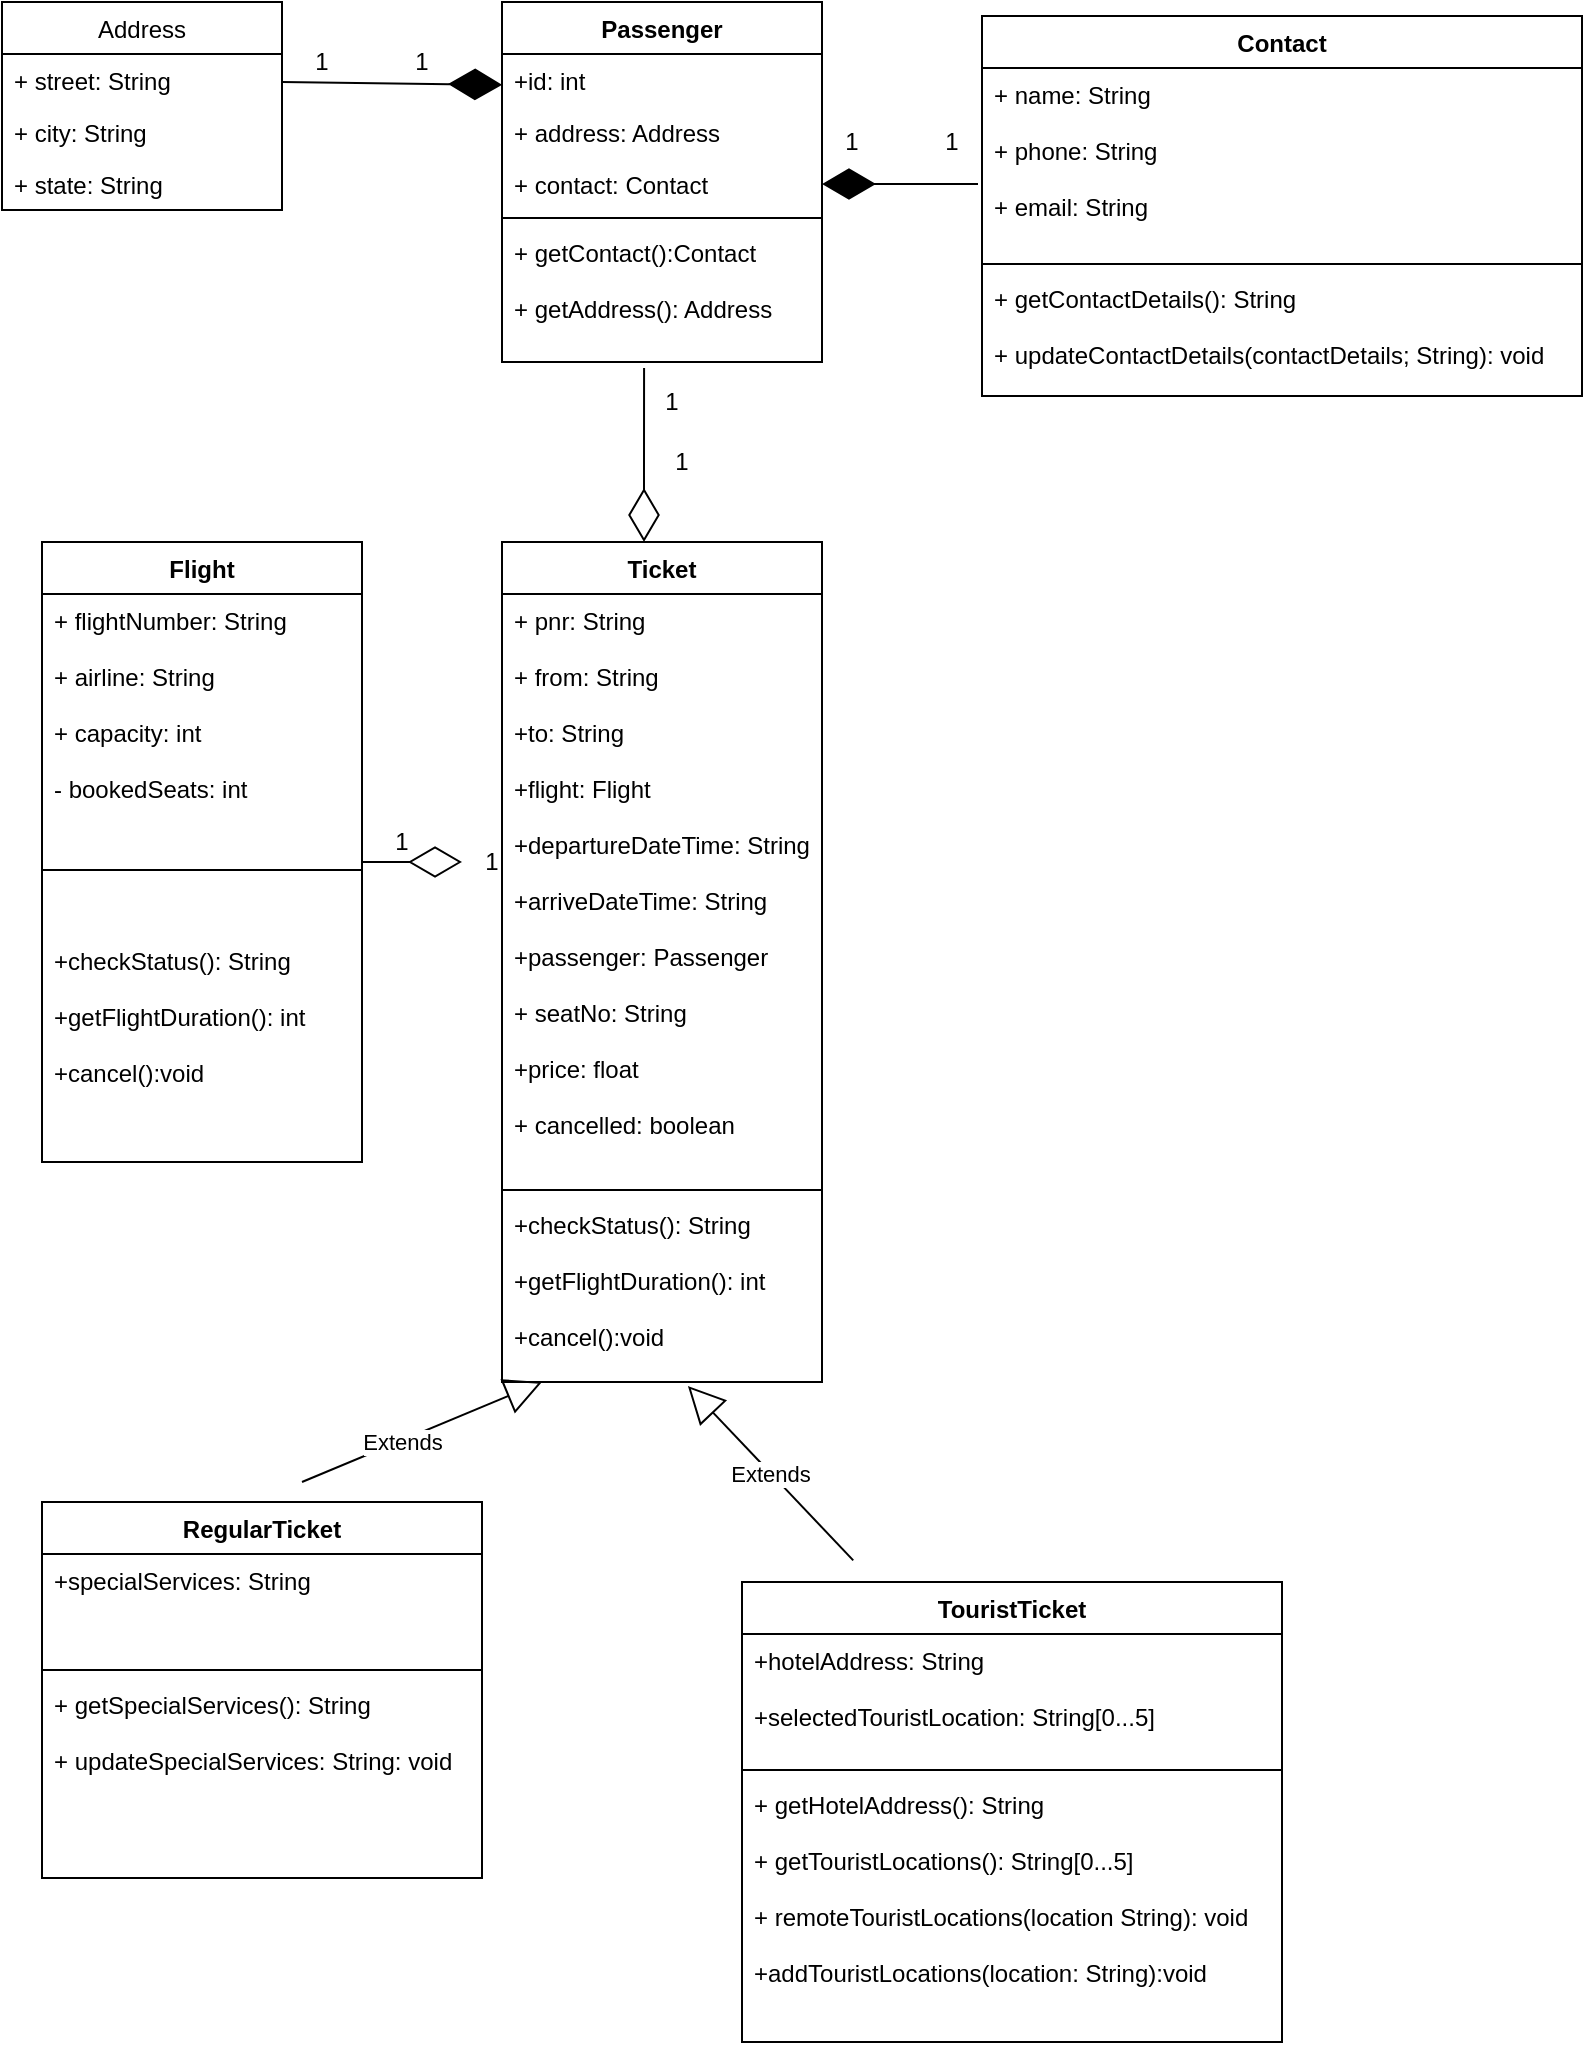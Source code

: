 <mxfile version="14.4.2" type="device"><diagram id="9poWLAFcDJj0Wg7r9NAc" name="Page-1"><mxGraphModel dx="1422" dy="737" grid="1" gridSize="10" guides="1" tooltips="1" connect="1" arrows="1" fold="1" page="1" pageScale="1" pageWidth="850" pageHeight="1100" math="0" shadow="0"><root><mxCell id="0"/><mxCell id="1" parent="0"/><mxCell id="ZoK6_ZOVKnAXHkvSOL5c-1" value="Address" style="swimlane;fontStyle=0;childLayout=stackLayout;horizontal=1;startSize=26;fillColor=none;horizontalStack=0;resizeParent=1;resizeParentMax=0;resizeLast=0;collapsible=1;marginBottom=0;" parent="1" vertex="1"><mxGeometry x="40" y="50" width="140" height="104" as="geometry"/></mxCell><mxCell id="ZoK6_ZOVKnAXHkvSOL5c-2" value="+ street: String" style="text;strokeColor=none;fillColor=none;align=left;verticalAlign=top;spacingLeft=4;spacingRight=4;overflow=hidden;rotatable=0;points=[[0,0.5],[1,0.5]];portConstraint=eastwest;" parent="ZoK6_ZOVKnAXHkvSOL5c-1" vertex="1"><mxGeometry y="26" width="140" height="26" as="geometry"/></mxCell><mxCell id="ZoK6_ZOVKnAXHkvSOL5c-3" value="+ city: String" style="text;strokeColor=none;fillColor=none;align=left;verticalAlign=top;spacingLeft=4;spacingRight=4;overflow=hidden;rotatable=0;points=[[0,0.5],[1,0.5]];portConstraint=eastwest;" parent="ZoK6_ZOVKnAXHkvSOL5c-1" vertex="1"><mxGeometry y="52" width="140" height="26" as="geometry"/></mxCell><mxCell id="ZoK6_ZOVKnAXHkvSOL5c-4" value="+ state: String" style="text;strokeColor=none;fillColor=none;align=left;verticalAlign=top;spacingLeft=4;spacingRight=4;overflow=hidden;rotatable=0;points=[[0,0.5],[1,0.5]];portConstraint=eastwest;" parent="ZoK6_ZOVKnAXHkvSOL5c-1" vertex="1"><mxGeometry y="78" width="140" height="26" as="geometry"/></mxCell><mxCell id="ZoK6_ZOVKnAXHkvSOL5c-5" value="" style="endArrow=diamondThin;endFill=1;endSize=24;html=1;" parent="1" edge="1"><mxGeometry width="160" relative="1" as="geometry"><mxPoint x="180" y="90" as="sourcePoint"/><mxPoint x="290" y="91.41" as="targetPoint"/></mxGeometry></mxCell><mxCell id="ZoK6_ZOVKnAXHkvSOL5c-7" value="1" style="text;html=1;strokeColor=none;fillColor=none;align=center;verticalAlign=middle;whiteSpace=wrap;rounded=0;" parent="1" vertex="1"><mxGeometry x="230" y="70" width="40" height="20" as="geometry"/></mxCell><mxCell id="ZoK6_ZOVKnAXHkvSOL5c-9" value="1" style="text;html=1;strokeColor=none;fillColor=none;align=center;verticalAlign=middle;whiteSpace=wrap;rounded=0;" parent="1" vertex="1"><mxGeometry x="180" y="70" width="40" height="20" as="geometry"/></mxCell><mxCell id="ZoK6_ZOVKnAXHkvSOL5c-10" value="Passenger" style="swimlane;fontStyle=1;align=center;verticalAlign=top;childLayout=stackLayout;horizontal=1;startSize=26;horizontalStack=0;resizeParent=1;resizeParentMax=0;resizeLast=0;collapsible=1;marginBottom=0;" parent="1" vertex="1"><mxGeometry x="290" y="50" width="160" height="180" as="geometry"/></mxCell><mxCell id="ZoK6_ZOVKnAXHkvSOL5c-11" value="+id: int" style="text;strokeColor=none;fillColor=none;align=left;verticalAlign=top;spacingLeft=4;spacingRight=4;overflow=hidden;rotatable=0;points=[[0,0.5],[1,0.5]];portConstraint=eastwest;" parent="ZoK6_ZOVKnAXHkvSOL5c-10" vertex="1"><mxGeometry y="26" width="160" height="26" as="geometry"/></mxCell><mxCell id="ZoK6_ZOVKnAXHkvSOL5c-14" value="+ address: Address" style="text;strokeColor=none;fillColor=none;align=left;verticalAlign=top;spacingLeft=4;spacingRight=4;overflow=hidden;rotatable=0;points=[[0,0.5],[1,0.5]];portConstraint=eastwest;" parent="ZoK6_ZOVKnAXHkvSOL5c-10" vertex="1"><mxGeometry y="52" width="160" height="26" as="geometry"/></mxCell><mxCell id="ZoK6_ZOVKnAXHkvSOL5c-15" value="+ contact: Contact" style="text;strokeColor=none;fillColor=none;align=left;verticalAlign=top;spacingLeft=4;spacingRight=4;overflow=hidden;rotatable=0;points=[[0,0.5],[1,0.5]];portConstraint=eastwest;" parent="ZoK6_ZOVKnAXHkvSOL5c-10" vertex="1"><mxGeometry y="78" width="160" height="26" as="geometry"/></mxCell><mxCell id="ZoK6_ZOVKnAXHkvSOL5c-12" value="" style="line;strokeWidth=1;fillColor=none;align=left;verticalAlign=middle;spacingTop=-1;spacingLeft=3;spacingRight=3;rotatable=0;labelPosition=right;points=[];portConstraint=eastwest;" parent="ZoK6_ZOVKnAXHkvSOL5c-10" vertex="1"><mxGeometry y="104" width="160" height="8" as="geometry"/></mxCell><mxCell id="ZoK6_ZOVKnAXHkvSOL5c-13" value="+ getContact():Contact&#10;&#10;+ getAddress(): Address" style="text;strokeColor=none;fillColor=none;align=left;verticalAlign=top;spacingLeft=4;spacingRight=4;overflow=hidden;rotatable=0;points=[[0,0.5],[1,0.5]];portConstraint=eastwest;" parent="ZoK6_ZOVKnAXHkvSOL5c-10" vertex="1"><mxGeometry y="112" width="160" height="68" as="geometry"/></mxCell><mxCell id="ZoK6_ZOVKnAXHkvSOL5c-17" value="" style="endArrow=diamondThin;endFill=1;endSize=24;html=1;entryX=1;entryY=0.5;entryDx=0;entryDy=0;" parent="1" target="ZoK6_ZOVKnAXHkvSOL5c-15" edge="1"><mxGeometry width="160" relative="1" as="geometry"><mxPoint x="528" y="141" as="sourcePoint"/><mxPoint x="770" y="190" as="targetPoint"/></mxGeometry></mxCell><mxCell id="ZoK6_ZOVKnAXHkvSOL5c-22" value="Contact" style="swimlane;fontStyle=1;align=center;verticalAlign=top;childLayout=stackLayout;horizontal=1;startSize=26;horizontalStack=0;resizeParent=1;resizeParentMax=0;resizeLast=0;collapsible=1;marginBottom=0;" parent="1" vertex="1"><mxGeometry x="530" y="57" width="300" height="190" as="geometry"/></mxCell><mxCell id="ZoK6_ZOVKnAXHkvSOL5c-23" value="+ name: String&#10;&#10;+ phone: String&#10;&#10;+ email: String&#10;" style="text;strokeColor=none;fillColor=none;align=left;verticalAlign=top;spacingLeft=4;spacingRight=4;overflow=hidden;rotatable=0;points=[[0,0.5],[1,0.5]];portConstraint=eastwest;" parent="ZoK6_ZOVKnAXHkvSOL5c-22" vertex="1"><mxGeometry y="26" width="300" height="94" as="geometry"/></mxCell><mxCell id="ZoK6_ZOVKnAXHkvSOL5c-24" value="" style="line;strokeWidth=1;fillColor=none;align=left;verticalAlign=middle;spacingTop=-1;spacingLeft=3;spacingRight=3;rotatable=0;labelPosition=right;points=[];portConstraint=eastwest;" parent="ZoK6_ZOVKnAXHkvSOL5c-22" vertex="1"><mxGeometry y="120" width="300" height="8" as="geometry"/></mxCell><mxCell id="ZoK6_ZOVKnAXHkvSOL5c-25" value="+ getContactDetails(): String&#10;&#10;+ updateContactDetails(contactDetails; String): void" style="text;strokeColor=none;fillColor=none;align=left;verticalAlign=top;spacingLeft=4;spacingRight=4;overflow=hidden;rotatable=0;points=[[0,0.5],[1,0.5]];portConstraint=eastwest;" parent="ZoK6_ZOVKnAXHkvSOL5c-22" vertex="1"><mxGeometry y="128" width="300" height="62" as="geometry"/></mxCell><mxCell id="ZoK6_ZOVKnAXHkvSOL5c-26" value="1" style="text;html=1;strokeColor=none;fillColor=none;align=center;verticalAlign=middle;whiteSpace=wrap;rounded=0;" parent="1" vertex="1"><mxGeometry x="450" y="110" width="30" height="20" as="geometry"/></mxCell><mxCell id="ZoK6_ZOVKnAXHkvSOL5c-27" value="1" style="text;html=1;strokeColor=none;fillColor=none;align=center;verticalAlign=middle;whiteSpace=wrap;rounded=0;" parent="1" vertex="1"><mxGeometry x="500" y="110" width="30" height="20" as="geometry"/></mxCell><mxCell id="ZoK6_ZOVKnAXHkvSOL5c-28" value="" style="endArrow=diamondThin;endFill=0;endSize=24;html=1;exitX=0.444;exitY=1.044;exitDx=0;exitDy=0;exitPerimeter=0;" parent="1" source="ZoK6_ZOVKnAXHkvSOL5c-13" edge="1"><mxGeometry width="160" relative="1" as="geometry"><mxPoint x="330" y="300" as="sourcePoint"/><mxPoint x="361" y="320" as="targetPoint"/><Array as="points"><mxPoint x="361" y="280"/></Array></mxGeometry></mxCell><mxCell id="ZoK6_ZOVKnAXHkvSOL5c-29" value="1" style="text;html=1;strokeColor=none;fillColor=none;align=center;verticalAlign=middle;whiteSpace=wrap;rounded=0;" parent="1" vertex="1"><mxGeometry x="360" y="240" width="30" height="20" as="geometry"/></mxCell><mxCell id="ZoK6_ZOVKnAXHkvSOL5c-30" value="1" style="text;html=1;strokeColor=none;fillColor=none;align=center;verticalAlign=middle;whiteSpace=wrap;rounded=0;" parent="1" vertex="1"><mxGeometry x="360" y="270" width="40" height="20" as="geometry"/></mxCell><mxCell id="ZoK6_ZOVKnAXHkvSOL5c-31" value="Ticket" style="swimlane;fontStyle=1;align=center;verticalAlign=top;childLayout=stackLayout;horizontal=1;startSize=26;horizontalStack=0;resizeParent=1;resizeParentMax=0;resizeLast=0;collapsible=1;marginBottom=0;" parent="1" vertex="1"><mxGeometry x="290" y="320" width="160" height="420" as="geometry"/></mxCell><mxCell id="ZoK6_ZOVKnAXHkvSOL5c-32" value="+ pnr: String&#10;&#10;+ from: String&#10;&#10;+to: String&#10;&#10;+flight: Flight&#10;&#10;+departureDateTime: String&#10;&#10;+arriveDateTime: String&#10;&#10;+passenger: Passenger&#10;&#10;+ seatNo: String&#10;&#10;+price: float&#10;&#10;+ cancelled: boolean&#10;&#10;" style="text;strokeColor=none;fillColor=none;align=left;verticalAlign=top;spacingLeft=4;spacingRight=4;overflow=hidden;rotatable=0;points=[[0,0.5],[1,0.5]];portConstraint=eastwest;" parent="ZoK6_ZOVKnAXHkvSOL5c-31" vertex="1"><mxGeometry y="26" width="160" height="294" as="geometry"/></mxCell><mxCell id="ZoK6_ZOVKnAXHkvSOL5c-33" value="" style="line;strokeWidth=1;fillColor=none;align=left;verticalAlign=middle;spacingTop=-1;spacingLeft=3;spacingRight=3;rotatable=0;labelPosition=right;points=[];portConstraint=eastwest;" parent="ZoK6_ZOVKnAXHkvSOL5c-31" vertex="1"><mxGeometry y="320" width="160" height="8" as="geometry"/></mxCell><mxCell id="ZoK6_ZOVKnAXHkvSOL5c-34" value="+checkStatus(): String&#10;&#10;+getFlightDuration(): int&#10;&#10;+cancel():void" style="text;strokeColor=none;fillColor=none;align=left;verticalAlign=top;spacingLeft=4;spacingRight=4;overflow=hidden;rotatable=0;points=[[0,0.5],[1,0.5]];portConstraint=eastwest;" parent="ZoK6_ZOVKnAXHkvSOL5c-31" vertex="1"><mxGeometry y="328" width="160" height="92" as="geometry"/></mxCell><mxCell id="ZoK6_ZOVKnAXHkvSOL5c-45" value="Flight" style="swimlane;fontStyle=1;align=center;verticalAlign=top;childLayout=stackLayout;horizontal=1;startSize=26;horizontalStack=0;resizeParent=1;resizeParentMax=0;resizeLast=0;collapsible=1;marginBottom=0;" parent="1" vertex="1"><mxGeometry x="60" y="320" width="160" height="310" as="geometry"/></mxCell><mxCell id="ZoK6_ZOVKnAXHkvSOL5c-46" value="+ flightNumber: String&#10;&#10;+ airline: String&#10;&#10;+ capacity: int&#10;&#10;- bookedSeats: int" style="text;strokeColor=none;fillColor=none;align=left;verticalAlign=top;spacingLeft=4;spacingRight=4;overflow=hidden;rotatable=0;points=[[0,0.5],[1,0.5]];portConstraint=eastwest;" parent="ZoK6_ZOVKnAXHkvSOL5c-45" vertex="1"><mxGeometry y="26" width="160" height="134" as="geometry"/></mxCell><mxCell id="ZoK6_ZOVKnAXHkvSOL5c-47" value="" style="line;strokeWidth=1;fillColor=none;align=left;verticalAlign=middle;spacingTop=-1;spacingLeft=3;spacingRight=3;rotatable=0;labelPosition=right;points=[];portConstraint=eastwest;" parent="ZoK6_ZOVKnAXHkvSOL5c-45" vertex="1"><mxGeometry y="160" width="160" height="8" as="geometry"/></mxCell><mxCell id="ZoK6_ZOVKnAXHkvSOL5c-48" value="&#10;&#10;+checkStatus(): String&#10;&#10;+getFlightDuration(): int&#10;&#10;+cancel():void" style="text;strokeColor=none;fillColor=none;align=left;verticalAlign=top;spacingLeft=4;spacingRight=4;overflow=hidden;rotatable=0;points=[[0,0.5],[1,0.5]];portConstraint=eastwest;" parent="ZoK6_ZOVKnAXHkvSOL5c-45" vertex="1"><mxGeometry y="168" width="160" height="142" as="geometry"/></mxCell><mxCell id="ZoK6_ZOVKnAXHkvSOL5c-49" value="" style="endArrow=diamondThin;endFill=0;endSize=24;html=1;" parent="1" target="ZoK6_ZOVKnAXHkvSOL5c-50" edge="1"><mxGeometry width="160" relative="1" as="geometry"><mxPoint x="220" y="480" as="sourcePoint"/><mxPoint x="290" y="480" as="targetPoint"/></mxGeometry></mxCell><mxCell id="ZoK6_ZOVKnAXHkvSOL5c-50" value="1" style="text;html=1;strokeColor=none;fillColor=none;align=center;verticalAlign=middle;whiteSpace=wrap;rounded=0;" parent="1" vertex="1"><mxGeometry x="270" y="470" width="30" height="20" as="geometry"/></mxCell><mxCell id="ZoK6_ZOVKnAXHkvSOL5c-51" value="1" style="text;html=1;strokeColor=none;fillColor=none;align=center;verticalAlign=middle;whiteSpace=wrap;rounded=0;" parent="1" vertex="1"><mxGeometry x="220" y="460" width="40" height="20" as="geometry"/></mxCell><mxCell id="ZoK6_ZOVKnAXHkvSOL5c-52" value="Extends" style="endArrow=block;endSize=16;endFill=0;html=1;" parent="1" edge="1"><mxGeometry x="-0.172" y="-1" width="160" relative="1" as="geometry"><mxPoint x="190" y="790" as="sourcePoint"/><mxPoint x="310" y="740" as="targetPoint"/><mxPoint as="offset"/></mxGeometry></mxCell><mxCell id="ZoK6_ZOVKnAXHkvSOL5c-53" value="RegularTicket" style="swimlane;fontStyle=1;align=center;verticalAlign=top;childLayout=stackLayout;horizontal=1;startSize=26;horizontalStack=0;resizeParent=1;resizeParentMax=0;resizeLast=0;collapsible=1;marginBottom=0;" parent="1" vertex="1"><mxGeometry x="60" y="800" width="220" height="188" as="geometry"/></mxCell><mxCell id="ZoK6_ZOVKnAXHkvSOL5c-54" value="+specialServices: String" style="text;strokeColor=none;fillColor=none;align=left;verticalAlign=top;spacingLeft=4;spacingRight=4;overflow=hidden;rotatable=0;points=[[0,0.5],[1,0.5]];portConstraint=eastwest;" parent="ZoK6_ZOVKnAXHkvSOL5c-53" vertex="1"><mxGeometry y="26" width="220" height="54" as="geometry"/></mxCell><mxCell id="ZoK6_ZOVKnAXHkvSOL5c-55" value="" style="line;strokeWidth=1;fillColor=none;align=left;verticalAlign=middle;spacingTop=-1;spacingLeft=3;spacingRight=3;rotatable=0;labelPosition=right;points=[];portConstraint=eastwest;" parent="ZoK6_ZOVKnAXHkvSOL5c-53" vertex="1"><mxGeometry y="80" width="220" height="8" as="geometry"/></mxCell><mxCell id="ZoK6_ZOVKnAXHkvSOL5c-56" value="+ getSpecialServices(): String&#10;&#10;+ updateSpecialServices: String: void" style="text;strokeColor=none;fillColor=none;align=left;verticalAlign=top;spacingLeft=4;spacingRight=4;overflow=hidden;rotatable=0;points=[[0,0.5],[1,0.5]];portConstraint=eastwest;" parent="ZoK6_ZOVKnAXHkvSOL5c-53" vertex="1"><mxGeometry y="88" width="220" height="100" as="geometry"/></mxCell><mxCell id="ZoK6_ZOVKnAXHkvSOL5c-57" value="Extends" style="endArrow=block;endSize=16;endFill=0;html=1;entryX=0.581;entryY=1.022;entryDx=0;entryDy=0;entryPerimeter=0;exitX=0.206;exitY=-0.047;exitDx=0;exitDy=0;exitPerimeter=0;" parent="1" source="ZoK6_ZOVKnAXHkvSOL5c-58" target="ZoK6_ZOVKnAXHkvSOL5c-34" edge="1"><mxGeometry width="160" relative="1" as="geometry"><mxPoint x="420" y="800" as="sourcePoint"/><mxPoint x="320" y="750" as="targetPoint"/></mxGeometry></mxCell><mxCell id="ZoK6_ZOVKnAXHkvSOL5c-58" value="TouristTicket" style="swimlane;fontStyle=1;align=center;verticalAlign=top;childLayout=stackLayout;horizontal=1;startSize=26;horizontalStack=0;resizeParent=1;resizeParentMax=0;resizeLast=0;collapsible=1;marginBottom=0;" parent="1" vertex="1"><mxGeometry x="410" y="840" width="270" height="230" as="geometry"/></mxCell><mxCell id="ZoK6_ZOVKnAXHkvSOL5c-59" value="+hotelAddress: String&#10;&#10;+selectedTouristLocation: String[0...5]" style="text;strokeColor=none;fillColor=none;align=left;verticalAlign=top;spacingLeft=4;spacingRight=4;overflow=hidden;rotatable=0;points=[[0,0.5],[1,0.5]];portConstraint=eastwest;" parent="ZoK6_ZOVKnAXHkvSOL5c-58" vertex="1"><mxGeometry y="26" width="270" height="64" as="geometry"/></mxCell><mxCell id="ZoK6_ZOVKnAXHkvSOL5c-60" value="" style="line;strokeWidth=1;fillColor=none;align=left;verticalAlign=middle;spacingTop=-1;spacingLeft=3;spacingRight=3;rotatable=0;labelPosition=right;points=[];portConstraint=eastwest;" parent="ZoK6_ZOVKnAXHkvSOL5c-58" vertex="1"><mxGeometry y="90" width="270" height="8" as="geometry"/></mxCell><mxCell id="ZoK6_ZOVKnAXHkvSOL5c-61" value="+ getHotelAddress(): String&#10;&#10;+ getTouristLocations(): String[0...5]&#10;&#10;+ remoteTouristLocations(location String): void&#10;&#10;+addTouristLocations(location: String):void" style="text;strokeColor=none;fillColor=none;align=left;verticalAlign=top;spacingLeft=4;spacingRight=4;overflow=hidden;rotatable=0;points=[[0,0.5],[1,0.5]];portConstraint=eastwest;" parent="ZoK6_ZOVKnAXHkvSOL5c-58" vertex="1"><mxGeometry y="98" width="270" height="132" as="geometry"/></mxCell></root></mxGraphModel></diagram></mxfile>